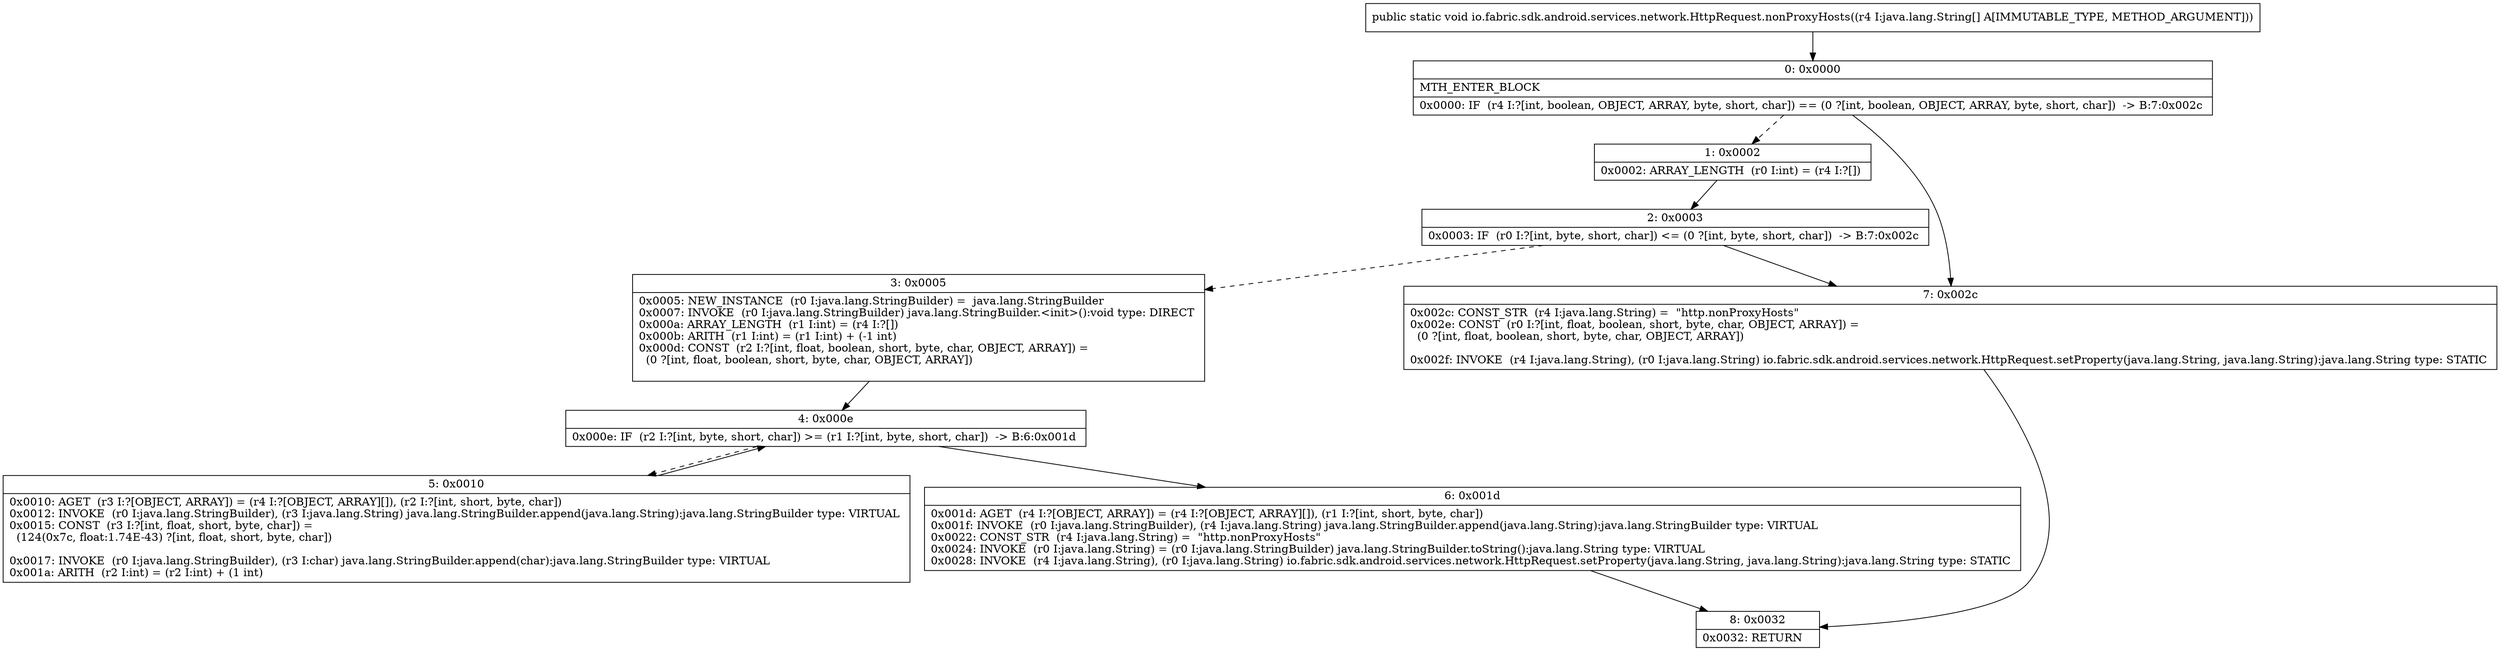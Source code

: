 digraph "CFG forio.fabric.sdk.android.services.network.HttpRequest.nonProxyHosts([Ljava\/lang\/String;)V" {
Node_0 [shape=record,label="{0\:\ 0x0000|MTH_ENTER_BLOCK\l|0x0000: IF  (r4 I:?[int, boolean, OBJECT, ARRAY, byte, short, char]) == (0 ?[int, boolean, OBJECT, ARRAY, byte, short, char])  \-\> B:7:0x002c \l}"];
Node_1 [shape=record,label="{1\:\ 0x0002|0x0002: ARRAY_LENGTH  (r0 I:int) = (r4 I:?[]) \l}"];
Node_2 [shape=record,label="{2\:\ 0x0003|0x0003: IF  (r0 I:?[int, byte, short, char]) \<= (0 ?[int, byte, short, char])  \-\> B:7:0x002c \l}"];
Node_3 [shape=record,label="{3\:\ 0x0005|0x0005: NEW_INSTANCE  (r0 I:java.lang.StringBuilder) =  java.lang.StringBuilder \l0x0007: INVOKE  (r0 I:java.lang.StringBuilder) java.lang.StringBuilder.\<init\>():void type: DIRECT \l0x000a: ARRAY_LENGTH  (r1 I:int) = (r4 I:?[]) \l0x000b: ARITH  (r1 I:int) = (r1 I:int) + (\-1 int) \l0x000d: CONST  (r2 I:?[int, float, boolean, short, byte, char, OBJECT, ARRAY]) = \l  (0 ?[int, float, boolean, short, byte, char, OBJECT, ARRAY])\l \l}"];
Node_4 [shape=record,label="{4\:\ 0x000e|0x000e: IF  (r2 I:?[int, byte, short, char]) \>= (r1 I:?[int, byte, short, char])  \-\> B:6:0x001d \l}"];
Node_5 [shape=record,label="{5\:\ 0x0010|0x0010: AGET  (r3 I:?[OBJECT, ARRAY]) = (r4 I:?[OBJECT, ARRAY][]), (r2 I:?[int, short, byte, char]) \l0x0012: INVOKE  (r0 I:java.lang.StringBuilder), (r3 I:java.lang.String) java.lang.StringBuilder.append(java.lang.String):java.lang.StringBuilder type: VIRTUAL \l0x0015: CONST  (r3 I:?[int, float, short, byte, char]) = \l  (124(0x7c, float:1.74E\-43) ?[int, float, short, byte, char])\l \l0x0017: INVOKE  (r0 I:java.lang.StringBuilder), (r3 I:char) java.lang.StringBuilder.append(char):java.lang.StringBuilder type: VIRTUAL \l0x001a: ARITH  (r2 I:int) = (r2 I:int) + (1 int) \l}"];
Node_6 [shape=record,label="{6\:\ 0x001d|0x001d: AGET  (r4 I:?[OBJECT, ARRAY]) = (r4 I:?[OBJECT, ARRAY][]), (r1 I:?[int, short, byte, char]) \l0x001f: INVOKE  (r0 I:java.lang.StringBuilder), (r4 I:java.lang.String) java.lang.StringBuilder.append(java.lang.String):java.lang.StringBuilder type: VIRTUAL \l0x0022: CONST_STR  (r4 I:java.lang.String) =  \"http.nonProxyHosts\" \l0x0024: INVOKE  (r0 I:java.lang.String) = (r0 I:java.lang.StringBuilder) java.lang.StringBuilder.toString():java.lang.String type: VIRTUAL \l0x0028: INVOKE  (r4 I:java.lang.String), (r0 I:java.lang.String) io.fabric.sdk.android.services.network.HttpRequest.setProperty(java.lang.String, java.lang.String):java.lang.String type: STATIC \l}"];
Node_7 [shape=record,label="{7\:\ 0x002c|0x002c: CONST_STR  (r4 I:java.lang.String) =  \"http.nonProxyHosts\" \l0x002e: CONST  (r0 I:?[int, float, boolean, short, byte, char, OBJECT, ARRAY]) = \l  (0 ?[int, float, boolean, short, byte, char, OBJECT, ARRAY])\l \l0x002f: INVOKE  (r4 I:java.lang.String), (r0 I:java.lang.String) io.fabric.sdk.android.services.network.HttpRequest.setProperty(java.lang.String, java.lang.String):java.lang.String type: STATIC \l}"];
Node_8 [shape=record,label="{8\:\ 0x0032|0x0032: RETURN   \l}"];
MethodNode[shape=record,label="{public static void io.fabric.sdk.android.services.network.HttpRequest.nonProxyHosts((r4 I:java.lang.String[] A[IMMUTABLE_TYPE, METHOD_ARGUMENT])) }"];
MethodNode -> Node_0;
Node_0 -> Node_1[style=dashed];
Node_0 -> Node_7;
Node_1 -> Node_2;
Node_2 -> Node_3[style=dashed];
Node_2 -> Node_7;
Node_3 -> Node_4;
Node_4 -> Node_5[style=dashed];
Node_4 -> Node_6;
Node_5 -> Node_4;
Node_6 -> Node_8;
Node_7 -> Node_8;
}

